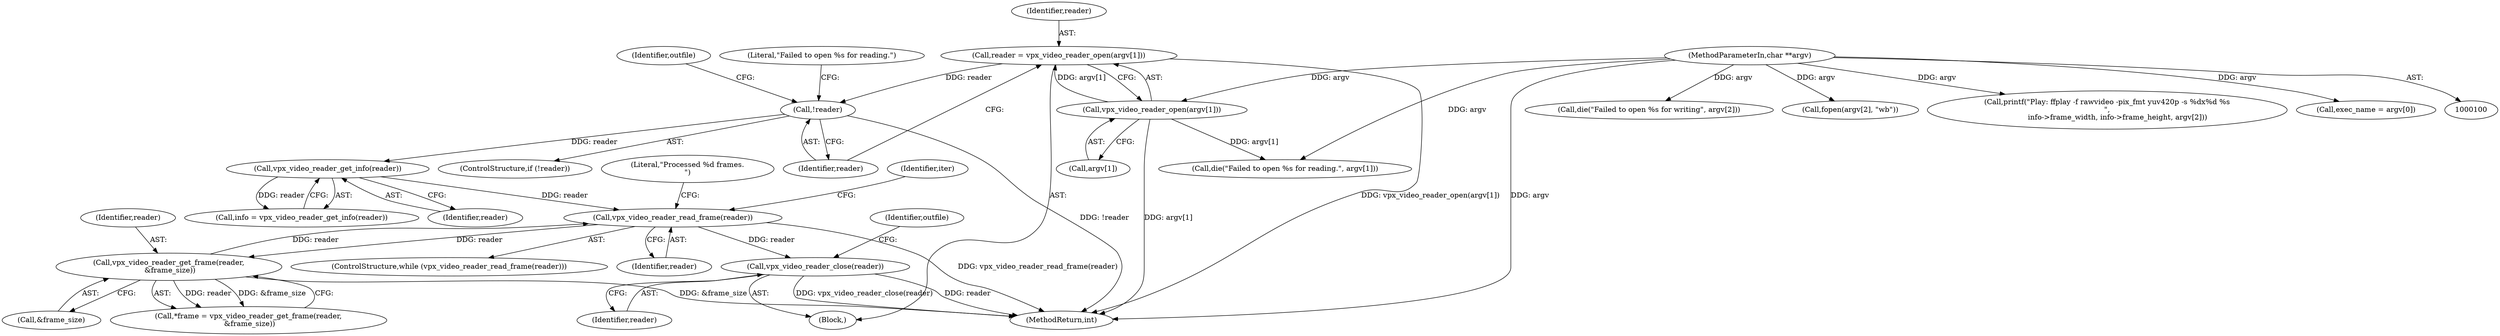 digraph "0_Android_5a9753fca56f0eeb9f61e342b2fccffc364f9426_3@API" {
"1000324" [label="(Call,vpx_video_reader_close(reader))"];
"1000207" [label="(Call,vpx_video_reader_read_frame(reader))"];
"1000167" [label="(Call,vpx_video_reader_get_info(reader))"];
"1000144" [label="(Call,!reader)"];
"1000137" [label="(Call,reader = vpx_video_reader_open(argv[1]))"];
"1000139" [label="(Call,vpx_video_reader_open(argv[1]))"];
"1000102" [label="(MethodParameterIn,char **argv)"];
"1000225" [label="(Call,vpx_video_reader_get_frame(reader,\n &frame_size))"];
"1000206" [label="(ControlStructure,while (vpx_video_reader_read_frame(reader)))"];
"1000143" [label="(ControlStructure,if (!reader))"];
"1000324" [label="(Call,vpx_video_reader_close(reader))"];
"1000146" [label="(Call,die(\"Failed to open %s for reading.\", argv[1]))"];
"1000140" [label="(Call,argv[1])"];
"1000103" [label="(Block,)"];
"1000139" [label="(Call,vpx_video_reader_open(argv[1]))"];
"1000208" [label="(Identifier,reader)"];
"1000226" [label="(Identifier,reader)"];
"1000212" [label="(Identifier,iter)"];
"1000303" [label="(Literal,\"Processed %d frames.\n\")"];
"1000145" [label="(Identifier,reader)"];
"1000225" [label="(Call,vpx_video_reader_get_frame(reader,\n &frame_size))"];
"1000330" [label="(MethodReturn,int)"];
"1000167" [label="(Call,vpx_video_reader_get_info(reader))"];
"1000223" [label="(Call,*frame = vpx_video_reader_get_frame(reader,\n &frame_size))"];
"1000137" [label="(Call,reader = vpx_video_reader_open(argv[1]))"];
"1000160" [label="(Call,die(\"Failed to open %s for writing\", argv[2]))"];
"1000155" [label="(Call,fopen(argv[2], \"wb\"))"];
"1000313" [label="(Call,printf(\"Play: ffplay -f rawvideo -pix_fmt yuv420p -s %dx%d %s\n\",\n         info->frame_width, info->frame_height, argv[2]))"];
"1000325" [label="(Identifier,reader)"];
"1000327" [label="(Identifier,outfile)"];
"1000227" [label="(Call,&frame_size)"];
"1000102" [label="(MethodParameterIn,char **argv)"];
"1000168" [label="(Identifier,reader)"];
"1000154" [label="(Identifier,outfile)"];
"1000138" [label="(Identifier,reader)"];
"1000147" [label="(Literal,\"Failed to open %s for reading.\")"];
"1000165" [label="(Call,info = vpx_video_reader_get_info(reader))"];
"1000144" [label="(Call,!reader)"];
"1000126" [label="(Call,exec_name = argv[0])"];
"1000207" [label="(Call,vpx_video_reader_read_frame(reader))"];
"1000324" -> "1000103"  [label="AST: "];
"1000324" -> "1000325"  [label="CFG: "];
"1000325" -> "1000324"  [label="AST: "];
"1000327" -> "1000324"  [label="CFG: "];
"1000324" -> "1000330"  [label="DDG: vpx_video_reader_close(reader)"];
"1000324" -> "1000330"  [label="DDG: reader"];
"1000207" -> "1000324"  [label="DDG: reader"];
"1000207" -> "1000206"  [label="AST: "];
"1000207" -> "1000208"  [label="CFG: "];
"1000208" -> "1000207"  [label="AST: "];
"1000212" -> "1000207"  [label="CFG: "];
"1000303" -> "1000207"  [label="CFG: "];
"1000207" -> "1000330"  [label="DDG: vpx_video_reader_read_frame(reader)"];
"1000167" -> "1000207"  [label="DDG: reader"];
"1000225" -> "1000207"  [label="DDG: reader"];
"1000207" -> "1000225"  [label="DDG: reader"];
"1000167" -> "1000165"  [label="AST: "];
"1000167" -> "1000168"  [label="CFG: "];
"1000168" -> "1000167"  [label="AST: "];
"1000165" -> "1000167"  [label="CFG: "];
"1000167" -> "1000165"  [label="DDG: reader"];
"1000144" -> "1000167"  [label="DDG: reader"];
"1000144" -> "1000143"  [label="AST: "];
"1000144" -> "1000145"  [label="CFG: "];
"1000145" -> "1000144"  [label="AST: "];
"1000147" -> "1000144"  [label="CFG: "];
"1000154" -> "1000144"  [label="CFG: "];
"1000144" -> "1000330"  [label="DDG: !reader"];
"1000137" -> "1000144"  [label="DDG: reader"];
"1000137" -> "1000103"  [label="AST: "];
"1000137" -> "1000139"  [label="CFG: "];
"1000138" -> "1000137"  [label="AST: "];
"1000139" -> "1000137"  [label="AST: "];
"1000145" -> "1000137"  [label="CFG: "];
"1000137" -> "1000330"  [label="DDG: vpx_video_reader_open(argv[1])"];
"1000139" -> "1000137"  [label="DDG: argv[1]"];
"1000139" -> "1000140"  [label="CFG: "];
"1000140" -> "1000139"  [label="AST: "];
"1000139" -> "1000330"  [label="DDG: argv[1]"];
"1000102" -> "1000139"  [label="DDG: argv"];
"1000139" -> "1000146"  [label="DDG: argv[1]"];
"1000102" -> "1000100"  [label="AST: "];
"1000102" -> "1000330"  [label="DDG: argv"];
"1000102" -> "1000126"  [label="DDG: argv"];
"1000102" -> "1000146"  [label="DDG: argv"];
"1000102" -> "1000155"  [label="DDG: argv"];
"1000102" -> "1000160"  [label="DDG: argv"];
"1000102" -> "1000313"  [label="DDG: argv"];
"1000225" -> "1000223"  [label="AST: "];
"1000225" -> "1000227"  [label="CFG: "];
"1000226" -> "1000225"  [label="AST: "];
"1000227" -> "1000225"  [label="AST: "];
"1000223" -> "1000225"  [label="CFG: "];
"1000225" -> "1000330"  [label="DDG: &frame_size"];
"1000225" -> "1000223"  [label="DDG: reader"];
"1000225" -> "1000223"  [label="DDG: &frame_size"];
}
